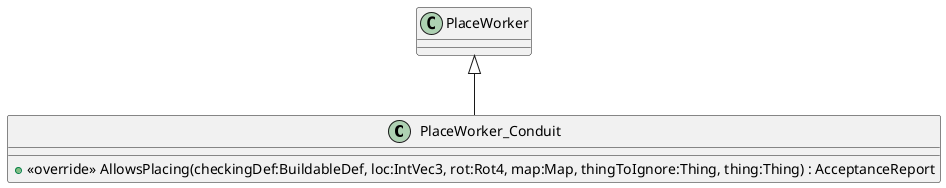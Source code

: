 @startuml
class PlaceWorker_Conduit {
    + <<override>> AllowsPlacing(checkingDef:BuildableDef, loc:IntVec3, rot:Rot4, map:Map, thingToIgnore:Thing, thing:Thing) : AcceptanceReport
}
PlaceWorker <|-- PlaceWorker_Conduit
@enduml
